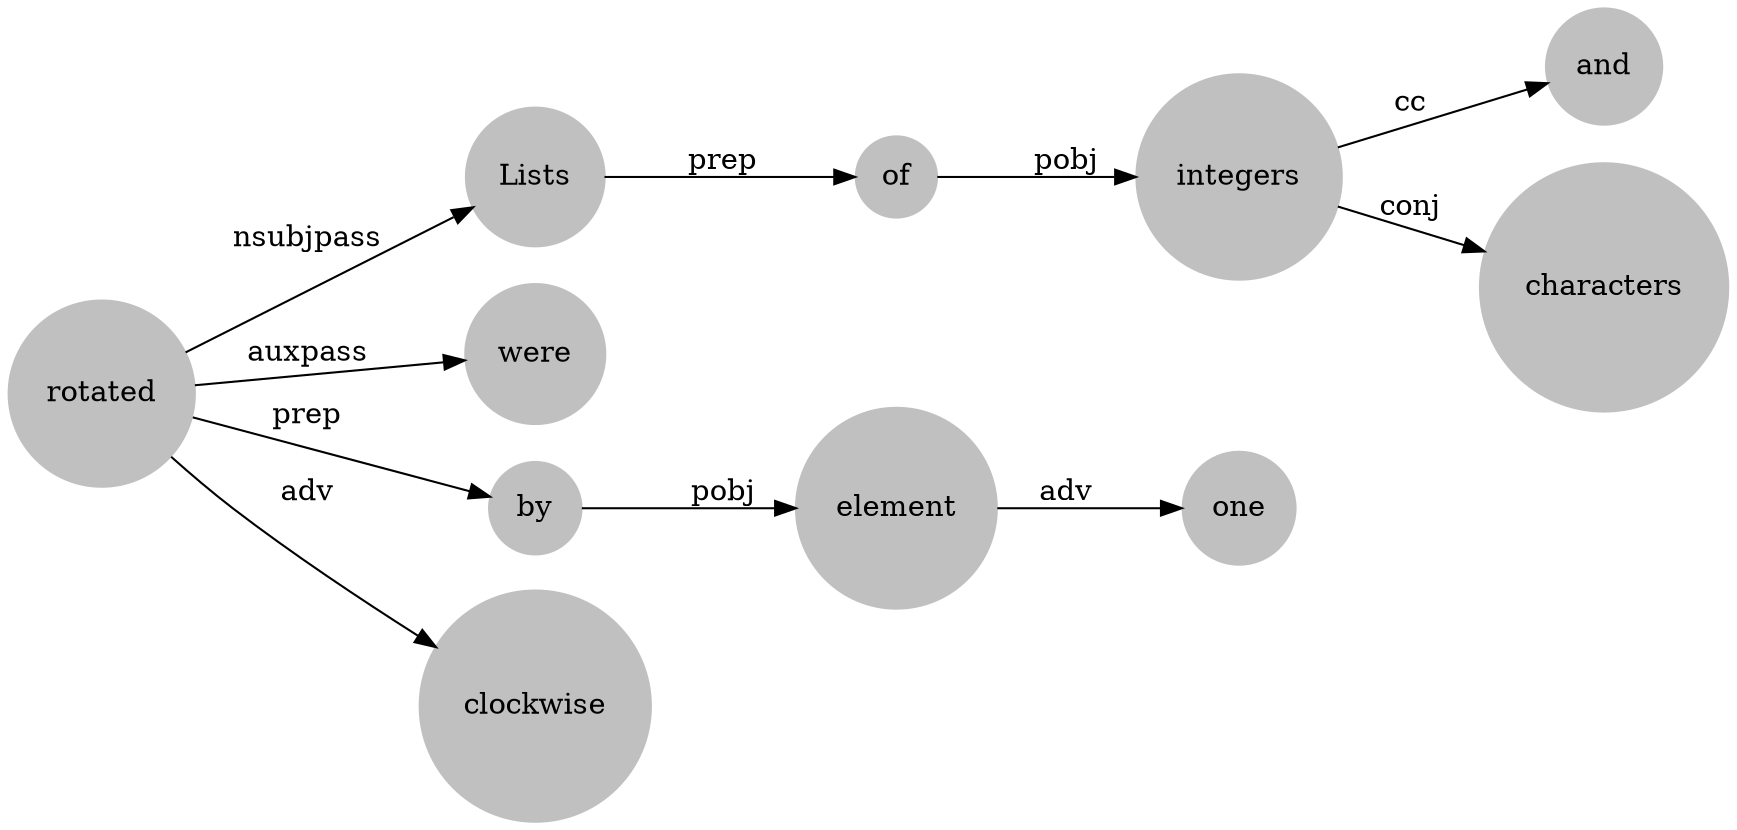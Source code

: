 digraph System {

  rankdir = LR;
  node  [shape=circle, style=filled, color=gray];

  Lists      ;
  of         ;
  integers   ;
  and        ;
  characters ;
  were       ;
  rotated    ;
  by         ;
  one        ;
  element    ;
  clockwise  ;

  rotated  -> Lists      [ label="nsubjpass" ] ;
  rotated  -> were       [ label="auxpass"   ] ;
  rotated  -> by         [ label="prep"      ] ;
  Lists    -> of         [ label="prep"      ] ;
  of       -> integers   [ label="pobj"      ] ;
  integers -> and        [ label="cc"        ] ;
  integers -> characters [ label="conj"      ] ;
  by       -> element    [ label="pobj"      ] ;
  element  -> one        [ label="adv"       ] ;
  rotated  -> clockwise  [ label="adv"       ] ;

}
